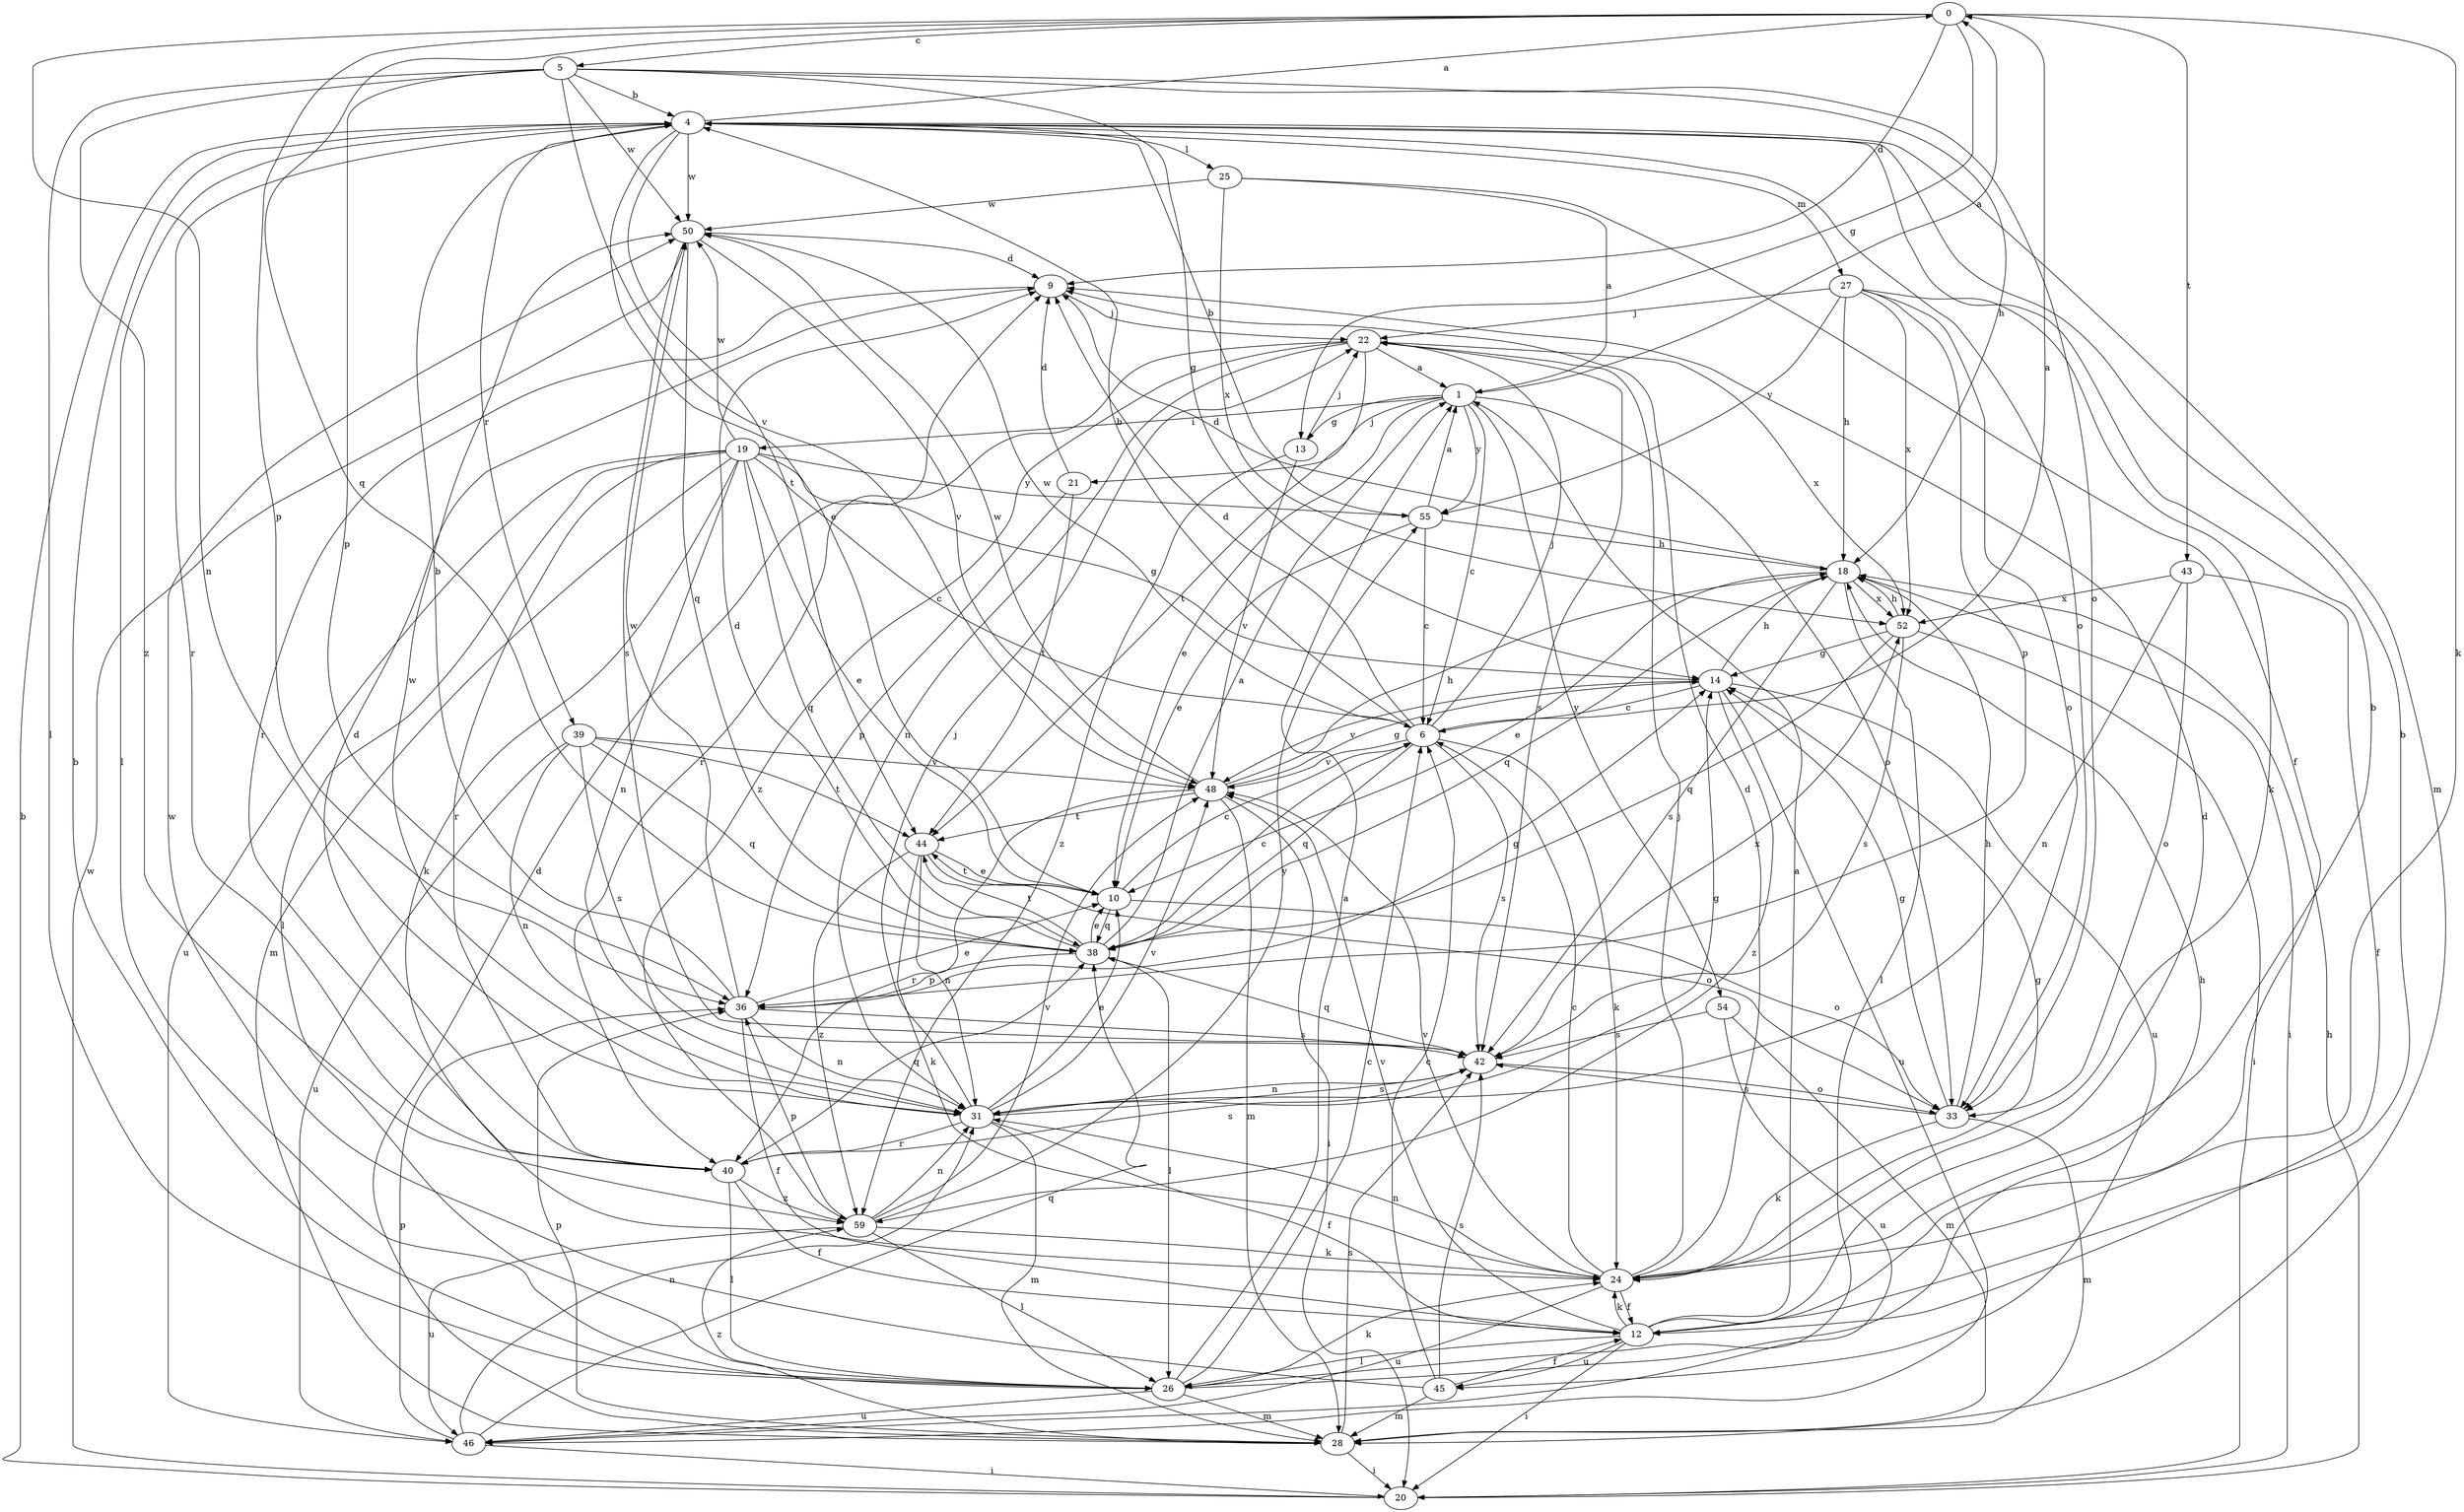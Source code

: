 strict digraph  {
0;
1;
4;
5;
6;
9;
10;
12;
13;
14;
18;
19;
20;
21;
22;
24;
25;
26;
27;
28;
31;
33;
36;
38;
39;
40;
42;
43;
44;
45;
46;
48;
50;
52;
54;
55;
59;
0 -> 5  [label=c];
0 -> 9  [label=d];
0 -> 13  [label=g];
0 -> 24  [label=k];
0 -> 31  [label=n];
0 -> 36  [label=p];
0 -> 38  [label=q];
0 -> 43  [label=t];
1 -> 0  [label=a];
1 -> 6  [label=c];
1 -> 10  [label=e];
1 -> 13  [label=g];
1 -> 19  [label=i];
1 -> 21  [label=j];
1 -> 33  [label=o];
1 -> 54  [label=y];
1 -> 55  [label=y];
4 -> 0  [label=a];
4 -> 10  [label=e];
4 -> 25  [label=l];
4 -> 26  [label=l];
4 -> 27  [label=m];
4 -> 28  [label=m];
4 -> 33  [label=o];
4 -> 39  [label=r];
4 -> 40  [label=r];
4 -> 44  [label=t];
4 -> 50  [label=w];
5 -> 4  [label=b];
5 -> 14  [label=g];
5 -> 18  [label=h];
5 -> 26  [label=l];
5 -> 33  [label=o];
5 -> 36  [label=p];
5 -> 48  [label=v];
5 -> 50  [label=w];
5 -> 59  [label=z];
6 -> 0  [label=a];
6 -> 4  [label=b];
6 -> 9  [label=d];
6 -> 22  [label=j];
6 -> 24  [label=k];
6 -> 38  [label=q];
6 -> 42  [label=s];
6 -> 48  [label=v];
6 -> 50  [label=w];
9 -> 22  [label=j];
9 -> 40  [label=r];
10 -> 6  [label=c];
10 -> 33  [label=o];
10 -> 38  [label=q];
10 -> 44  [label=t];
12 -> 1  [label=a];
12 -> 4  [label=b];
12 -> 9  [label=d];
12 -> 20  [label=i];
12 -> 24  [label=k];
12 -> 26  [label=l];
12 -> 45  [label=u];
12 -> 48  [label=v];
13 -> 22  [label=j];
13 -> 48  [label=v];
13 -> 59  [label=z];
14 -> 6  [label=c];
14 -> 18  [label=h];
14 -> 45  [label=u];
14 -> 46  [label=u];
14 -> 48  [label=v];
14 -> 59  [label=z];
18 -> 9  [label=d];
18 -> 10  [label=e];
18 -> 20  [label=i];
18 -> 26  [label=l];
18 -> 38  [label=q];
18 -> 42  [label=s];
18 -> 52  [label=x];
19 -> 6  [label=c];
19 -> 10  [label=e];
19 -> 14  [label=g];
19 -> 24  [label=k];
19 -> 26  [label=l];
19 -> 28  [label=m];
19 -> 31  [label=n];
19 -> 38  [label=q];
19 -> 40  [label=r];
19 -> 46  [label=u];
19 -> 50  [label=w];
19 -> 55  [label=y];
20 -> 4  [label=b];
20 -> 18  [label=h];
20 -> 50  [label=w];
21 -> 9  [label=d];
21 -> 36  [label=p];
21 -> 44  [label=t];
22 -> 1  [label=a];
22 -> 31  [label=n];
22 -> 40  [label=r];
22 -> 42  [label=s];
22 -> 44  [label=t];
22 -> 52  [label=x];
22 -> 59  [label=z];
24 -> 4  [label=b];
24 -> 6  [label=c];
24 -> 9  [label=d];
24 -> 12  [label=f];
24 -> 14  [label=g];
24 -> 22  [label=j];
24 -> 31  [label=n];
24 -> 46  [label=u];
24 -> 48  [label=v];
25 -> 1  [label=a];
25 -> 12  [label=f];
25 -> 50  [label=w];
25 -> 52  [label=x];
26 -> 1  [label=a];
26 -> 4  [label=b];
26 -> 6  [label=c];
26 -> 18  [label=h];
26 -> 24  [label=k];
26 -> 28  [label=m];
26 -> 46  [label=u];
27 -> 18  [label=h];
27 -> 22  [label=j];
27 -> 24  [label=k];
27 -> 33  [label=o];
27 -> 36  [label=p];
27 -> 52  [label=x];
27 -> 55  [label=y];
28 -> 9  [label=d];
28 -> 20  [label=i];
28 -> 36  [label=p];
28 -> 42  [label=s];
28 -> 59  [label=z];
31 -> 10  [label=e];
31 -> 12  [label=f];
31 -> 14  [label=g];
31 -> 22  [label=j];
31 -> 28  [label=m];
31 -> 40  [label=r];
31 -> 42  [label=s];
31 -> 48  [label=v];
31 -> 50  [label=w];
33 -> 14  [label=g];
33 -> 18  [label=h];
33 -> 24  [label=k];
33 -> 28  [label=m];
33 -> 42  [label=s];
36 -> 4  [label=b];
36 -> 10  [label=e];
36 -> 12  [label=f];
36 -> 14  [label=g];
36 -> 31  [label=n];
36 -> 42  [label=s];
36 -> 50  [label=w];
38 -> 1  [label=a];
38 -> 6  [label=c];
38 -> 9  [label=d];
38 -> 10  [label=e];
38 -> 26  [label=l];
38 -> 36  [label=p];
38 -> 44  [label=t];
39 -> 31  [label=n];
39 -> 38  [label=q];
39 -> 42  [label=s];
39 -> 44  [label=t];
39 -> 46  [label=u];
39 -> 48  [label=v];
40 -> 9  [label=d];
40 -> 12  [label=f];
40 -> 26  [label=l];
40 -> 38  [label=q];
40 -> 42  [label=s];
40 -> 59  [label=z];
42 -> 31  [label=n];
42 -> 33  [label=o];
42 -> 38  [label=q];
42 -> 52  [label=x];
43 -> 12  [label=f];
43 -> 31  [label=n];
43 -> 33  [label=o];
43 -> 52  [label=x];
44 -> 10  [label=e];
44 -> 24  [label=k];
44 -> 31  [label=n];
44 -> 33  [label=o];
44 -> 59  [label=z];
45 -> 6  [label=c];
45 -> 12  [label=f];
45 -> 28  [label=m];
45 -> 42  [label=s];
45 -> 50  [label=w];
46 -> 20  [label=i];
46 -> 31  [label=n];
46 -> 36  [label=p];
46 -> 38  [label=q];
48 -> 14  [label=g];
48 -> 18  [label=h];
48 -> 20  [label=i];
48 -> 28  [label=m];
48 -> 40  [label=r];
48 -> 44  [label=t];
48 -> 50  [label=w];
50 -> 9  [label=d];
50 -> 38  [label=q];
50 -> 42  [label=s];
50 -> 48  [label=v];
52 -> 14  [label=g];
52 -> 18  [label=h];
52 -> 20  [label=i];
52 -> 38  [label=q];
52 -> 42  [label=s];
54 -> 28  [label=m];
54 -> 42  [label=s];
54 -> 46  [label=u];
55 -> 1  [label=a];
55 -> 4  [label=b];
55 -> 6  [label=c];
55 -> 10  [label=e];
55 -> 18  [label=h];
59 -> 24  [label=k];
59 -> 26  [label=l];
59 -> 31  [label=n];
59 -> 36  [label=p];
59 -> 46  [label=u];
59 -> 48  [label=v];
59 -> 55  [label=y];
}
